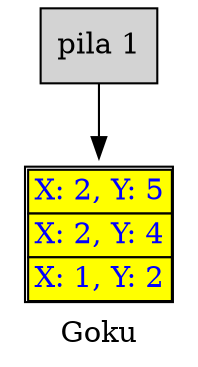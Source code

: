 digraph G { 
label="Goku";pila_1_0[shape=box, rankdir=UD, style=filled, label="pila 1",pos="0,-0!"];
pila_1_0;

{rank=same;pila_1_0};
Nodo_pila_1_0[
	label=<
	<table border="1" cellborder="1" cellspacing="0">
		<tr><td bgcolor="yellow"><font color="#0000ff">X: 2, Y: 5</font></td></tr>
		<tr><td bgcolor="yellow"><font color="#0000ff">X: 2, Y: 4</font></td></tr>
		<tr><td bgcolor="yellow"><font color="#0000ff">X: 1, Y: 2</font></td></tr>
	</table>>
 ,shape=plaintext];
pila_1_0->Nodo_pila_1_0;
}